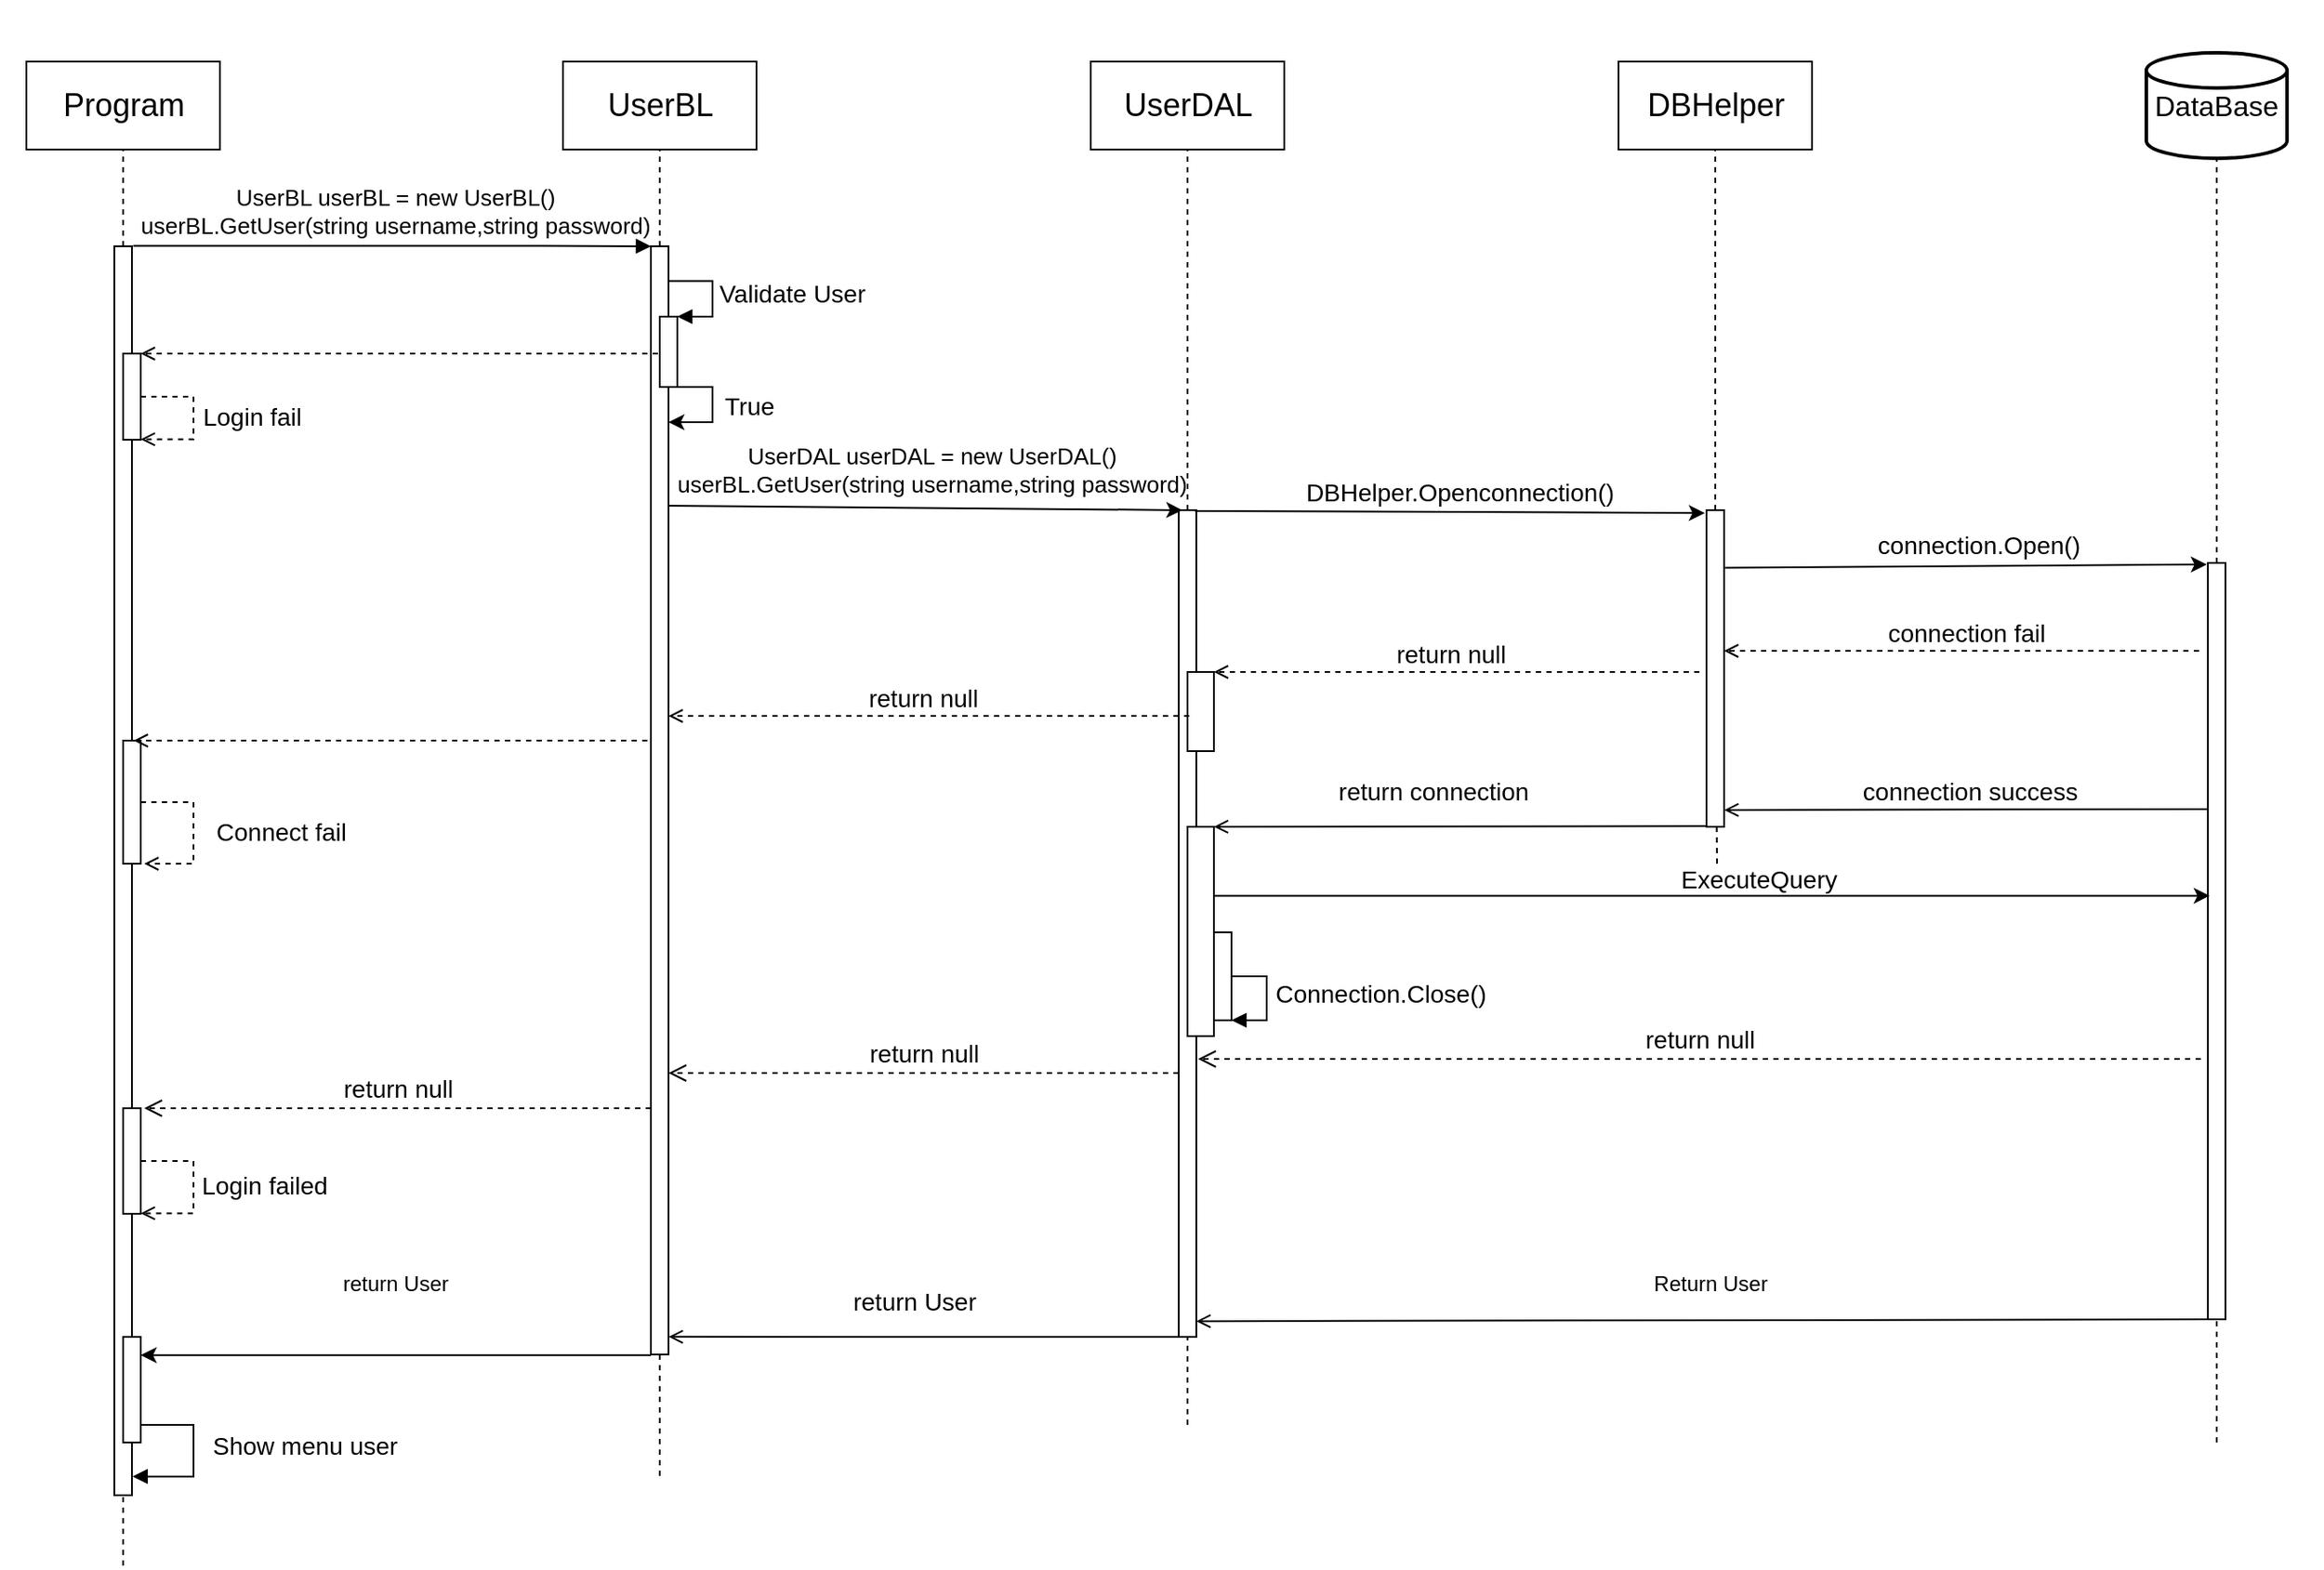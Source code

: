 <mxfile version="10.7.6" type="device"><diagram id="AmC9LvIt2eh2Qn7uCvIG" name="Page-1"><mxGraphModel dx="1564" dy="336" grid="1" gridSize="10" guides="1" tooltips="1" connect="1" arrows="1" fold="1" page="1" pageScale="1" pageWidth="827" pageHeight="1169" math="0" shadow="0"><root><mxCell id="0"/><mxCell id="1" parent="0"/><mxCell id="x3A-Dgu0SpyqlYLDJBtH-77" value="" style="rounded=0;whiteSpace=wrap;html=1;fillColor=none;strokeColor=none;" parent="1" vertex="1"><mxGeometry x="-60" y="40" width="1320" height="890" as="geometry"/></mxCell><mxCell id="x3A-Dgu0SpyqlYLDJBtH-78" value="" style="endArrow=none;dashed=1;html=1;entryX=0.5;entryY=1;entryDx=0;entryDy=0;" parent="1" source="x3A-Dgu0SpyqlYLDJBtH-79" target="x3A-Dgu0SpyqlYLDJBtH-82" edge="1"><mxGeometry width="50" height="50" relative="1" as="geometry"><mxPoint x="10" y="740" as="sourcePoint"/><mxPoint x="10" y="130" as="targetPoint"/></mxGeometry></mxCell><mxCell id="x3A-Dgu0SpyqlYLDJBtH-79" value="" style="html=1;points=[];perimeter=orthogonalPerimeter;" parent="1" vertex="1"><mxGeometry x="5" y="180" width="10" height="710" as="geometry"/></mxCell><mxCell id="x3A-Dgu0SpyqlYLDJBtH-80" value="" style="endArrow=none;dashed=1;html=1;entryX=0.5;entryY=1;entryDx=0;entryDy=0;" parent="1" target="x3A-Dgu0SpyqlYLDJBtH-79" edge="1"><mxGeometry width="50" height="50" relative="1" as="geometry"><mxPoint x="10" y="930.0" as="sourcePoint"/><mxPoint x="10" y="120" as="targetPoint"/></mxGeometry></mxCell><mxCell id="x3A-Dgu0SpyqlYLDJBtH-81" value="&lt;font style=&quot;font-size: 18px&quot;&gt;UserBL&lt;/font&gt;" style="html=1;" parent="1" vertex="1"><mxGeometry x="260" y="75" width="110" height="50" as="geometry"/></mxCell><mxCell id="x3A-Dgu0SpyqlYLDJBtH-82" value="&lt;font style=&quot;font-size: 18px&quot;&gt;Program&lt;/font&gt;" style="html=1;" parent="1" vertex="1"><mxGeometry x="-45" y="75" width="110" height="50" as="geometry"/></mxCell><mxCell id="x3A-Dgu0SpyqlYLDJBtH-83" value="" style="endArrow=none;dashed=1;html=1;entryX=0.5;entryY=1;entryDx=0;entryDy=0;" parent="1" source="x3A-Dgu0SpyqlYLDJBtH-85" target="x3A-Dgu0SpyqlYLDJBtH-81" edge="1"><mxGeometry width="50" height="50" relative="1" as="geometry"><mxPoint x="285" y="680" as="sourcePoint"/><mxPoint x="300" y="190" as="targetPoint"/></mxGeometry></mxCell><mxCell id="x3A-Dgu0SpyqlYLDJBtH-84" style="edgeStyle=orthogonalEdgeStyle;rounded=0;orthogonalLoop=1;jettySize=auto;html=1;dashed=1;endArrow=none;endFill=0;" parent="1" source="x3A-Dgu0SpyqlYLDJBtH-85" edge="1"><mxGeometry relative="1" as="geometry"><mxPoint x="315" y="880" as="targetPoint"/></mxGeometry></mxCell><mxCell id="x3A-Dgu0SpyqlYLDJBtH-85" value="" style="html=1;points=[];perimeter=orthogonalPerimeter;" parent="1" vertex="1"><mxGeometry x="310" y="180" width="10" height="630" as="geometry"/></mxCell><mxCell id="x3A-Dgu0SpyqlYLDJBtH-86" value="" style="endArrow=block;endFill=1;html=1;edgeStyle=orthogonalEdgeStyle;align=left;verticalAlign=top;entryX=0;entryY=0;entryDx=0;entryDy=0;entryPerimeter=0;" parent="1" target="x3A-Dgu0SpyqlYLDJBtH-85" edge="1"><mxGeometry x="-1" relative="1" as="geometry"><mxPoint x="15.714" y="179.714" as="sourcePoint"/><mxPoint x="280" y="180" as="targetPoint"/><Array as="points"><mxPoint x="240" y="180"/><mxPoint x="240" y="180"/></Array></mxGeometry></mxCell><mxCell id="x3A-Dgu0SpyqlYLDJBtH-87" value="&lt;font style=&quot;font-size: 13px&quot;&gt;UserBL userBL = new UserBL()&lt;br&gt;userBL.GetUser(string username,string password)&lt;/font&gt;&lt;br&gt;" style="text;html=1;strokeColor=none;fillColor=none;align=center;verticalAlign=middle;whiteSpace=wrap;rounded=0;" parent="1" vertex="1"><mxGeometry x="15" y="140" width="300" height="40" as="geometry"/></mxCell><mxCell id="x3A-Dgu0SpyqlYLDJBtH-88" style="edgeStyle=orthogonalEdgeStyle;rounded=0;orthogonalLoop=1;jettySize=auto;html=1;" parent="1" source="x3A-Dgu0SpyqlYLDJBtH-89" edge="1"><mxGeometry relative="1" as="geometry"><mxPoint x="320" y="280" as="targetPoint"/><Array as="points"><mxPoint x="345" y="260"/><mxPoint x="345" y="280"/></Array></mxGeometry></mxCell><mxCell id="x3A-Dgu0SpyqlYLDJBtH-89" value="" style="html=1;points=[];perimeter=orthogonalPerimeter;" parent="1" vertex="1"><mxGeometry x="315" y="220" width="10" height="40" as="geometry"/></mxCell><mxCell id="x3A-Dgu0SpyqlYLDJBtH-90" value="&lt;font style=&quot;font-size: 14px&quot;&gt;Validate User&lt;/font&gt;" style="edgeStyle=orthogonalEdgeStyle;html=1;align=left;spacingLeft=2;endArrow=block;rounded=0;entryX=1;entryY=0;" parent="1" target="x3A-Dgu0SpyqlYLDJBtH-89" edge="1"><mxGeometry relative="1" as="geometry"><mxPoint x="320.0" y="199.714" as="sourcePoint"/><Array as="points"><mxPoint x="345" y="200"/></Array></mxGeometry></mxCell><mxCell id="x3A-Dgu0SpyqlYLDJBtH-91" value="&lt;font style=&quot;font-size: 14px&quot;&gt;True&lt;/font&gt;" style="text;html=1;resizable=0;points=[];autosize=1;align=left;verticalAlign=top;spacingTop=-4;" parent="1" vertex="1"><mxGeometry x="350" y="260" width="40" height="20" as="geometry"/></mxCell><mxCell id="x3A-Dgu0SpyqlYLDJBtH-92" style="edgeStyle=orthogonalEdgeStyle;rounded=0;orthogonalLoop=1;jettySize=auto;html=1;endArrow=open;endFill=0;dashed=1;" parent="1" source="x3A-Dgu0SpyqlYLDJBtH-93" edge="1"><mxGeometry relative="1" as="geometry"><mxPoint x="20" y="289.714" as="targetPoint"/><Array as="points"><mxPoint x="50" y="266"/></Array></mxGeometry></mxCell><mxCell id="x3A-Dgu0SpyqlYLDJBtH-93" value="" style="html=1;points=[];perimeter=orthogonalPerimeter;" parent="1" vertex="1"><mxGeometry x="10" y="241" width="10" height="49" as="geometry"/></mxCell><mxCell id="x3A-Dgu0SpyqlYLDJBtH-94" value="&lt;font style=&quot;font-size: 18px&quot;&gt;UserDAL&lt;/font&gt;" style="html=1;" parent="1" vertex="1"><mxGeometry x="560" y="75" width="110" height="50" as="geometry"/></mxCell><mxCell id="x3A-Dgu0SpyqlYLDJBtH-95" value="" style="endArrow=none;dashed=1;html=1;entryX=0.5;entryY=1;entryDx=0;entryDy=0;" parent="1" source="x3A-Dgu0SpyqlYLDJBtH-96" target="x3A-Dgu0SpyqlYLDJBtH-94" edge="1"><mxGeometry width="50" height="50" relative="1" as="geometry"><mxPoint x="615" y="770" as="sourcePoint"/><mxPoint x="650" y="200" as="targetPoint"/></mxGeometry></mxCell><mxCell id="x3A-Dgu0SpyqlYLDJBtH-96" value="" style="html=1;points=[];perimeter=orthogonalPerimeter;" parent="1" vertex="1"><mxGeometry x="610" y="330" width="10" height="470" as="geometry"/></mxCell><mxCell id="x3A-Dgu0SpyqlYLDJBtH-97" value="" style="endArrow=none;dashed=1;html=1;entryX=0.5;entryY=1;entryDx=0;entryDy=0;" parent="1" target="x3A-Dgu0SpyqlYLDJBtH-96" edge="1"><mxGeometry width="50" height="50" relative="1" as="geometry"><mxPoint x="615" y="850" as="sourcePoint"/><mxPoint x="615" y="125" as="targetPoint"/></mxGeometry></mxCell><mxCell id="x3A-Dgu0SpyqlYLDJBtH-98" value="" style="endArrow=classic;html=1;exitX=-0.001;exitY=1.026;exitDx=0;exitDy=0;exitPerimeter=0;" parent="1" source="x3A-Dgu0SpyqlYLDJBtH-99" edge="1"><mxGeometry width="50" height="50" relative="1" as="geometry"><mxPoint x="350" y="331" as="sourcePoint"/><mxPoint x="612" y="330" as="targetPoint"/></mxGeometry></mxCell><mxCell id="x3A-Dgu0SpyqlYLDJBtH-99" value="&lt;font style=&quot;font-size: 13px&quot;&gt;UserDAL userDAL = new UserDAL()&lt;br&gt;userBL.GetUser(string username,string password)&lt;/font&gt;&lt;br&gt;" style="text;html=1;strokeColor=none;fillColor=none;align=center;verticalAlign=middle;whiteSpace=wrap;rounded=0;" parent="1" vertex="1"><mxGeometry x="320" y="286.5" width="300" height="40" as="geometry"/></mxCell><mxCell id="x3A-Dgu0SpyqlYLDJBtH-100" value="&lt;font style=&quot;font-size: 18px&quot;&gt;DBHelper&lt;/font&gt;" style="html=1;" parent="1" vertex="1"><mxGeometry x="860" y="75" width="110" height="50" as="geometry"/></mxCell><mxCell id="x3A-Dgu0SpyqlYLDJBtH-101" value="" style="endArrow=none;dashed=1;html=1;entryX=0.5;entryY=1;entryDx=0;entryDy=0;" parent="1" source="x3A-Dgu0SpyqlYLDJBtH-114" target="x3A-Dgu0SpyqlYLDJBtH-100" edge="1"><mxGeometry width="50" height="50" relative="1" as="geometry"><mxPoint x="915" y="780" as="sourcePoint"/><mxPoint x="1000" y="190" as="targetPoint"/><Array as="points"/></mxGeometry></mxCell><mxCell id="x3A-Dgu0SpyqlYLDJBtH-102" value="" style="endArrow=classic;html=1;exitX=0.922;exitY=0.001;exitDx=0;exitDy=0;exitPerimeter=0;entryX=-0.097;entryY=0.009;entryDx=0;entryDy=0;entryPerimeter=0;" parent="1" source="x3A-Dgu0SpyqlYLDJBtH-96" target="x3A-Dgu0SpyqlYLDJBtH-114" edge="1"><mxGeometry width="50" height="50" relative="1" as="geometry"><mxPoint x="620" y="339.5" as="sourcePoint"/><mxPoint x="910" y="339.5" as="targetPoint"/></mxGeometry></mxCell><mxCell id="x3A-Dgu0SpyqlYLDJBtH-103" value="&lt;font style=&quot;font-size: 14px&quot;&gt;DBHelper.Openconnection()&lt;/font&gt;" style="text;html=1;strokeColor=none;fillColor=none;align=center;verticalAlign=middle;whiteSpace=wrap;rounded=0;" parent="1" vertex="1"><mxGeometry x="660" y="310" width="220" height="20" as="geometry"/></mxCell><mxCell id="x3A-Dgu0SpyqlYLDJBtH-104" value="&lt;font size=&quot;3&quot;&gt;DataBase&lt;/font&gt;" style="strokeWidth=2;html=1;shape=mxgraph.flowchart.database;whiteSpace=wrap;" parent="1" vertex="1"><mxGeometry x="1160" y="70" width="80" height="60" as="geometry"/></mxCell><mxCell id="x3A-Dgu0SpyqlYLDJBtH-105" value="" style="endArrow=none;dashed=1;html=1;entryX=0.5;entryY=1;entryDx=0;entryDy=0;entryPerimeter=0;" parent="1" source="x3A-Dgu0SpyqlYLDJBtH-106" target="x3A-Dgu0SpyqlYLDJBtH-104" edge="1"><mxGeometry width="50" height="50" relative="1" as="geometry"><mxPoint x="1200" y="700" as="sourcePoint"/><mxPoint x="1210" y="220" as="targetPoint"/></mxGeometry></mxCell><mxCell id="x3A-Dgu0SpyqlYLDJBtH-106" value="" style="html=1;points=[];perimeter=orthogonalPerimeter;" parent="1" vertex="1"><mxGeometry x="1195" y="360" width="10" height="430" as="geometry"/></mxCell><mxCell id="x3A-Dgu0SpyqlYLDJBtH-107" value="" style="endArrow=none;dashed=1;html=1;entryX=0.5;entryY=1;entryDx=0;entryDy=0;entryPerimeter=0;" parent="1" target="x3A-Dgu0SpyqlYLDJBtH-106" edge="1"><mxGeometry width="50" height="50" relative="1" as="geometry"><mxPoint x="1200" y="860" as="sourcePoint"/><mxPoint x="1200" y="130" as="targetPoint"/></mxGeometry></mxCell><mxCell id="x3A-Dgu0SpyqlYLDJBtH-108" value="" style="endArrow=classic;html=1;entryX=-0.062;entryY=0.002;entryDx=0;entryDy=0;entryPerimeter=0;exitX=1.057;exitY=0.182;exitDx=0;exitDy=0;exitPerimeter=0;" parent="1" source="x3A-Dgu0SpyqlYLDJBtH-114" target="x3A-Dgu0SpyqlYLDJBtH-106" edge="1"><mxGeometry width="50" height="50" relative="1" as="geometry"><mxPoint x="920" y="370" as="sourcePoint"/><mxPoint x="1190" y="370" as="targetPoint"/></mxGeometry></mxCell><mxCell id="x3A-Dgu0SpyqlYLDJBtH-109" value="&lt;font style=&quot;font-size: 14px&quot;&gt;connection.Open()&lt;/font&gt;" style="text;html=1;strokeColor=none;fillColor=none;align=center;verticalAlign=middle;whiteSpace=wrap;rounded=0;" parent="1" vertex="1"><mxGeometry x="980" y="340" width="170" height="20" as="geometry"/></mxCell><mxCell id="x3A-Dgu0SpyqlYLDJBtH-110" value="" style="html=1;points=[];perimeter=orthogonalPerimeter;" parent="1" vertex="1"><mxGeometry x="615" y="422" width="15" height="45" as="geometry"/></mxCell><mxCell id="x3A-Dgu0SpyqlYLDJBtH-111" value="" style="endArrow=open;html=1;endFill=0;entryX=1.01;entryY=0.947;entryDx=0;entryDy=0;entryPerimeter=0;" parent="1" target="x3A-Dgu0SpyqlYLDJBtH-114" edge="1"><mxGeometry width="50" height="50" relative="1" as="geometry"><mxPoint x="1195" y="500" as="sourcePoint"/><mxPoint x="922" y="490" as="targetPoint"/></mxGeometry></mxCell><mxCell id="x3A-Dgu0SpyqlYLDJBtH-112" value="&lt;font style=&quot;font-size: 14px&quot;&gt;connection success&lt;/font&gt;" style="text;html=1;strokeColor=none;fillColor=none;align=center;verticalAlign=middle;whiteSpace=wrap;rounded=0;" parent="1" vertex="1"><mxGeometry x="970" y="480" width="180" height="20" as="geometry"/></mxCell><mxCell id="x3A-Dgu0SpyqlYLDJBtH-113" value="" style="endArrow=open;html=1;entryX=1;entryY=0;entryDx=0;entryDy=0;entryPerimeter=0;endFill=0;exitX=0.002;exitY=0.998;exitDx=0;exitDy=0;exitPerimeter=0;" parent="1" target="x3A-Dgu0SpyqlYLDJBtH-116" edge="1" source="x3A-Dgu0SpyqlYLDJBtH-114"><mxGeometry width="50" height="50" relative="1" as="geometry"><mxPoint x="910" y="500" as="sourcePoint"/><mxPoint x="840" y="520" as="targetPoint"/></mxGeometry></mxCell><mxCell id="x3A-Dgu0SpyqlYLDJBtH-114" value="" style="html=1;points=[];perimeter=orthogonalPerimeter;" parent="1" vertex="1"><mxGeometry x="910" y="330" width="10" height="180" as="geometry"/></mxCell><mxCell id="x3A-Dgu0SpyqlYLDJBtH-116" value="" style="html=1;points=[];perimeter=orthogonalPerimeter;" parent="1" vertex="1"><mxGeometry x="615" y="510" width="15" height="119" as="geometry"/></mxCell><mxCell id="x3A-Dgu0SpyqlYLDJBtH-117" value="&lt;font style=&quot;font-size: 14px&quot;&gt;return connection&lt;/font&gt;" style="text;html=1;strokeColor=none;fillColor=none;align=center;verticalAlign=middle;whiteSpace=wrap;rounded=0;" parent="1" vertex="1"><mxGeometry x="690" y="480" width="130" height="20" as="geometry"/></mxCell><mxCell id="x3A-Dgu0SpyqlYLDJBtH-118" value="" style="endArrow=classic;html=1;entryX=0.1;entryY=0.44;entryDx=0;entryDy=0;entryPerimeter=0;" parent="1" source="x3A-Dgu0SpyqlYLDJBtH-116" target="x3A-Dgu0SpyqlYLDJBtH-106" edge="1"><mxGeometry width="50" height="50" relative="1" as="geometry"><mxPoint x="630" y="590" as="sourcePoint"/><mxPoint x="1190" y="570" as="targetPoint"/></mxGeometry></mxCell><mxCell id="x3A-Dgu0SpyqlYLDJBtH-119" value="&lt;font style=&quot;font-size: 14px&quot;&gt;ExecuteQuery&lt;/font&gt;" style="text;html=1;strokeColor=none;fillColor=none;align=center;verticalAlign=middle;whiteSpace=wrap;rounded=0;" parent="1" vertex="1"><mxGeometry x="810" y="530" width="260" height="20" as="geometry"/></mxCell><mxCell id="x3A-Dgu0SpyqlYLDJBtH-120" value="&lt;font style=&quot;font-size: 14px&quot;&gt;return null&lt;/font&gt;" style="html=1;verticalAlign=bottom;endArrow=open;dashed=1;endSize=8;" parent="1" edge="1"><mxGeometry relative="1" as="geometry"><mxPoint x="1191" y="642" as="sourcePoint"/><mxPoint x="621" y="642" as="targetPoint"/></mxGeometry></mxCell><mxCell id="x3A-Dgu0SpyqlYLDJBtH-121" value="&lt;font style=&quot;font-size: 14px&quot;&gt;return null&lt;/font&gt;" style="html=1;verticalAlign=bottom;endArrow=open;dashed=1;endSize=8;" parent="1" target="x3A-Dgu0SpyqlYLDJBtH-85" edge="1"><mxGeometry relative="1" as="geometry"><mxPoint x="610" y="650" as="sourcePoint"/><mxPoint x="530" y="650" as="targetPoint"/></mxGeometry></mxCell><mxCell id="x3A-Dgu0SpyqlYLDJBtH-122" value="&lt;font style=&quot;font-size: 14px&quot;&gt;return null&lt;/font&gt;" style="html=1;verticalAlign=bottom;endArrow=open;dashed=1;endSize=8;entryX=1.2;entryY=0.77;entryDx=0;entryDy=0;entryPerimeter=0;" parent="1" edge="1"><mxGeometry relative="1" as="geometry"><mxPoint x="310.0" y="670" as="sourcePoint"/><mxPoint x="22" y="670" as="targetPoint"/></mxGeometry></mxCell><mxCell id="x3A-Dgu0SpyqlYLDJBtH-123" style="edgeStyle=orthogonalEdgeStyle;rounded=0;orthogonalLoop=1;jettySize=auto;html=1;dashed=1;endArrow=open;endFill=0;entryX=1.2;entryY=1;entryDx=0;entryDy=0;entryPerimeter=0;" parent="1" source="x3A-Dgu0SpyqlYLDJBtH-124" target="x3A-Dgu0SpyqlYLDJBtH-124" edge="1"><mxGeometry relative="1" as="geometry"><mxPoint x="80" y="530" as="targetPoint"/><Array as="points"><mxPoint x="50" y="496"/><mxPoint x="50" y="531"/></Array></mxGeometry></mxCell><mxCell id="x3A-Dgu0SpyqlYLDJBtH-124" value="" style="html=1;points=[];perimeter=orthogonalPerimeter;" parent="1" vertex="1"><mxGeometry x="10" y="461" width="10" height="70" as="geometry"/></mxCell><mxCell id="x3A-Dgu0SpyqlYLDJBtH-125" value="&lt;font style=&quot;font-size: 14px&quot;&gt;Connect fail&lt;/font&gt;" style="text;html=1;strokeColor=none;fillColor=none;align=center;verticalAlign=middle;whiteSpace=wrap;rounded=0;" parent="1" vertex="1"><mxGeometry x="50" y="503" width="100" height="20" as="geometry"/></mxCell><mxCell id="x3A-Dgu0SpyqlYLDJBtH-126" style="edgeStyle=orthogonalEdgeStyle;rounded=0;orthogonalLoop=1;jettySize=auto;html=1;dashed=1;endArrow=open;endFill=0;" parent="1" source="x3A-Dgu0SpyqlYLDJBtH-127" edge="1"><mxGeometry relative="1" as="geometry"><mxPoint x="20" y="729.714" as="targetPoint"/><Array as="points"><mxPoint x="50" y="700"/><mxPoint x="50" y="730"/></Array></mxGeometry></mxCell><mxCell id="x3A-Dgu0SpyqlYLDJBtH-127" value="" style="html=1;points=[];perimeter=orthogonalPerimeter;" parent="1" vertex="1"><mxGeometry x="10" y="670" width="10" height="60" as="geometry"/></mxCell><mxCell id="x3A-Dgu0SpyqlYLDJBtH-128" value="&lt;font style=&quot;font-size: 14px&quot;&gt;Login failed&lt;/font&gt;" style="text;html=1;strokeColor=none;fillColor=none;align=center;verticalAlign=middle;whiteSpace=wrap;rounded=0;" parent="1" vertex="1"><mxGeometry x="51" y="704" width="79" height="20" as="geometry"/></mxCell><mxCell id="x3A-Dgu0SpyqlYLDJBtH-129" value="" style="endArrow=open;html=1;endFill=0;exitX=-0.016;exitY=1;exitDx=0;exitDy=0;exitPerimeter=0;entryX=1;entryY=0.981;entryDx=0;entryDy=0;entryPerimeter=0;" parent="1" source="x3A-Dgu0SpyqlYLDJBtH-106" target="x3A-Dgu0SpyqlYLDJBtH-96" edge="1"><mxGeometry width="50" height="50" relative="1" as="geometry"><mxPoint x="1194" y="782" as="sourcePoint"/><mxPoint x="620" y="782" as="targetPoint"/></mxGeometry></mxCell><mxCell id="x3A-Dgu0SpyqlYLDJBtH-130" value="Return User" style="text;html=1;strokeColor=none;fillColor=none;align=center;verticalAlign=middle;whiteSpace=wrap;rounded=0;" parent="1" vertex="1"><mxGeometry x="865" y="760" width="95" height="20" as="geometry"/></mxCell><mxCell id="x3A-Dgu0SpyqlYLDJBtH-132" value="" style="endArrow=open;html=1;exitX=0.033;exitY=1;exitDx=0;exitDy=0;exitPerimeter=0;endFill=0;entryX=1.006;entryY=0.984;entryDx=0;entryDy=0;entryPerimeter=0;" parent="1" source="x3A-Dgu0SpyqlYLDJBtH-96" target="x3A-Dgu0SpyqlYLDJBtH-85" edge="1"><mxGeometry width="50" height="50" relative="1" as="geometry"><mxPoint x="607" y="791" as="sourcePoint"/><mxPoint x="321" y="790" as="targetPoint"/></mxGeometry></mxCell><mxCell id="x3A-Dgu0SpyqlYLDJBtH-133" value="&lt;font style=&quot;font-size: 14px&quot;&gt;return User&lt;/font&gt;" style="text;html=1;strokeColor=none;fillColor=none;align=center;verticalAlign=middle;whiteSpace=wrap;rounded=0;" parent="1" vertex="1"><mxGeometry x="420" y="770" width="80" height="20" as="geometry"/></mxCell><mxCell id="x3A-Dgu0SpyqlYLDJBtH-134" style="edgeStyle=orthogonalEdgeStyle;rounded=0;orthogonalLoop=1;jettySize=auto;html=1;endArrow=block;endFill=1;entryX=1.037;entryY=0.985;entryDx=0;entryDy=0;entryPerimeter=0;" parent="1" source="x3A-Dgu0SpyqlYLDJBtH-135" target="x3A-Dgu0SpyqlYLDJBtH-79" edge="1"><mxGeometry relative="1" as="geometry"><mxPoint x="19" y="879" as="targetPoint"/><Array as="points"><mxPoint x="50" y="850"/><mxPoint x="50" y="879"/></Array></mxGeometry></mxCell><mxCell id="x3A-Dgu0SpyqlYLDJBtH-135" value="" style="html=1;points=[];perimeter=orthogonalPerimeter;" parent="1" vertex="1"><mxGeometry x="10" y="800" width="10" height="60" as="geometry"/></mxCell><mxCell id="x3A-Dgu0SpyqlYLDJBtH-136" value="" style="endArrow=classic;html=1;exitX=0;exitY=0.999;exitDx=0;exitDy=0;exitPerimeter=0;" parent="1" edge="1"><mxGeometry width="50" height="50" relative="1" as="geometry"><mxPoint x="310" y="810.355" as="sourcePoint"/><mxPoint x="20" y="810.355" as="targetPoint"/></mxGeometry></mxCell><mxCell id="x3A-Dgu0SpyqlYLDJBtH-137" value="return User" style="text;html=1;strokeColor=none;fillColor=none;align=center;verticalAlign=middle;whiteSpace=wrap;rounded=0;" parent="1" vertex="1"><mxGeometry x="120" y="760" width="90" height="20" as="geometry"/></mxCell><mxCell id="x3A-Dgu0SpyqlYLDJBtH-138" value="&lt;font style=&quot;font-size: 14px&quot;&gt;Show menu user&amp;nbsp;&lt;/font&gt;" style="text;html=1;strokeColor=none;fillColor=none;align=center;verticalAlign=middle;whiteSpace=wrap;rounded=0;" parent="1" vertex="1"><mxGeometry x="51" y="852" width="129" height="20" as="geometry"/></mxCell><mxCell id="x3A-Dgu0SpyqlYLDJBtH-139" style="edgeStyle=orthogonalEdgeStyle;rounded=0;orthogonalLoop=1;jettySize=auto;html=1;endArrow=block;endFill=1;entryX=1;entryY=1;entryDx=0;entryDy=0;entryPerimeter=0;" parent="1" source="x3A-Dgu0SpyqlYLDJBtH-140" target="x3A-Dgu0SpyqlYLDJBtH-140" edge="1"><mxGeometry relative="1" as="geometry"><mxPoint x="680" y="620" as="targetPoint"/><Array as="points"><mxPoint x="660" y="595"/><mxPoint x="660" y="620"/></Array></mxGeometry></mxCell><mxCell id="x3A-Dgu0SpyqlYLDJBtH-140" value="" style="html=1;points=[];perimeter=orthogonalPerimeter;" parent="1" vertex="1"><mxGeometry x="630" y="570" width="10" height="50" as="geometry"/></mxCell><mxCell id="x3A-Dgu0SpyqlYLDJBtH-141" value="&lt;font style=&quot;font-size: 14px&quot;&gt;Connection.Close()&lt;/font&gt;" style="text;html=1;strokeColor=none;fillColor=none;align=center;verticalAlign=middle;whiteSpace=wrap;rounded=0;" parent="1" vertex="1"><mxGeometry x="662" y="595" width="126" height="20" as="geometry"/></mxCell><mxCell id="x3A-Dgu0SpyqlYLDJBtH-142" value="" style="endArrow=open;dashed=1;html=1;endFill=0;" parent="1" edge="1"><mxGeometry width="50" height="50" relative="1" as="geometry"><mxPoint x="1190" y="410" as="sourcePoint"/><mxPoint x="920" y="410" as="targetPoint"/></mxGeometry></mxCell><mxCell id="x3A-Dgu0SpyqlYLDJBtH-143" value="&lt;font style=&quot;font-size: 14px&quot;&gt;connection fail&lt;/font&gt;" style="text;html=1;strokeColor=none;fillColor=none;align=center;verticalAlign=middle;whiteSpace=wrap;rounded=0;" parent="1" vertex="1"><mxGeometry x="952.5" y="390" width="210" height="20" as="geometry"/></mxCell><mxCell id="x3A-Dgu0SpyqlYLDJBtH-144" value="" style="endArrow=open;dashed=1;html=1;endFill=0;" parent="1" edge="1"><mxGeometry width="50" height="50" relative="1" as="geometry"><mxPoint x="906" y="422" as="sourcePoint"/><mxPoint x="630" y="422" as="targetPoint"/><Array as="points"/></mxGeometry></mxCell><mxCell id="x3A-Dgu0SpyqlYLDJBtH-145" value="" style="endArrow=open;dashed=1;html=1;endFill=0;exitX=0.333;exitY=0.556;exitDx=0;exitDy=0;exitPerimeter=0;" parent="1" target="x3A-Dgu0SpyqlYLDJBtH-85" edge="1"><mxGeometry width="50" height="50" relative="1" as="geometry"><mxPoint x="616" y="447" as="sourcePoint"/><mxPoint x="326" y="447" as="targetPoint"/></mxGeometry></mxCell><mxCell id="x3A-Dgu0SpyqlYLDJBtH-146" value="&lt;font style=&quot;font-size: 14px&quot;&gt;return null&lt;/font&gt;" style="text;html=1;strokeColor=none;fillColor=none;align=center;verticalAlign=middle;whiteSpace=wrap;rounded=0;" parent="1" vertex="1"><mxGeometry x="665" y="402" width="200" height="20" as="geometry"/></mxCell><mxCell id="x3A-Dgu0SpyqlYLDJBtH-147" value="&lt;font style=&quot;font-size: 14px&quot;&gt;return null&lt;/font&gt;" style="text;html=1;strokeColor=none;fillColor=none;align=center;verticalAlign=middle;whiteSpace=wrap;rounded=0;" parent="1" vertex="1"><mxGeometry x="410" y="426.5" width="110" height="20" as="geometry"/></mxCell><mxCell id="x3A-Dgu0SpyqlYLDJBtH-148" value="" style="endArrow=open;dashed=1;html=1;endFill=0;exitX=-0.3;exitY=0.413;exitDx=0;exitDy=0;exitPerimeter=0;entryX=0.5;entryY=0;entryDx=0;entryDy=0;entryPerimeter=0;" parent="1" edge="1"><mxGeometry width="50" height="50" relative="1" as="geometry"><mxPoint x="308" y="461" as="sourcePoint"/><mxPoint x="16.0" y="461" as="targetPoint"/></mxGeometry></mxCell><mxCell id="x3A-Dgu0SpyqlYLDJBtH-149" value="" style="endArrow=open;html=1;dashed=1;endFill=0;" parent="1" edge="1"><mxGeometry width="50" height="50" relative="1" as="geometry"><mxPoint x="314" y="241" as="sourcePoint"/><mxPoint x="20" y="241" as="targetPoint"/></mxGeometry></mxCell><mxCell id="x3A-Dgu0SpyqlYLDJBtH-150" value="&lt;font style=&quot;font-size: 14px&quot;&gt;Login fail&lt;/font&gt;" style="text;html=1;strokeColor=none;fillColor=none;align=center;verticalAlign=middle;whiteSpace=wrap;rounded=0;" parent="1" vertex="1"><mxGeometry x="51" y="266.5" width="65" height="20" as="geometry"/></mxCell><mxCell id="03Tsz2jNR9NYPUJ5mAmL-4" value="" style="endArrow=none;dashed=1;html=1;entryX=0.581;entryY=0.999;entryDx=0;entryDy=0;entryPerimeter=0;" parent="1" target="x3A-Dgu0SpyqlYLDJBtH-114" edge="1"><mxGeometry width="50" height="50" relative="1" as="geometry"><mxPoint x="916" y="531" as="sourcePoint"/><mxPoint x="912" y="500" as="targetPoint"/><Array as="points"/></mxGeometry></mxCell></root></mxGraphModel></diagram></mxfile>